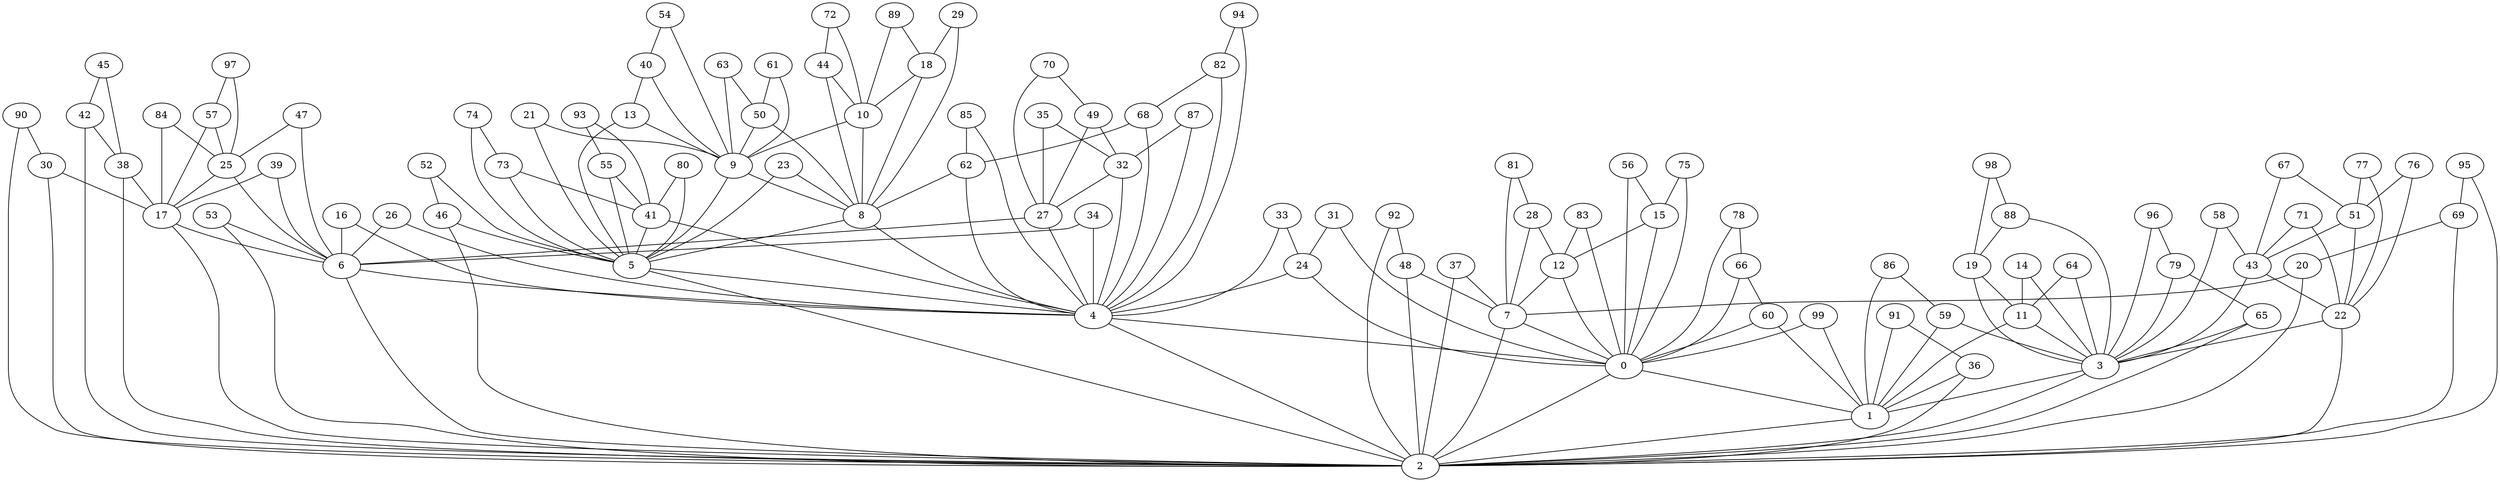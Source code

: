 graph grafoDorogovtsev_100  {
0;
1;
2;
3;
4;
5;
6;
7;
8;
9;
10;
11;
12;
13;
14;
15;
16;
17;
18;
19;
20;
21;
22;
23;
24;
25;
26;
27;
28;
29;
30;
31;
32;
33;
34;
35;
36;
37;
38;
39;
40;
41;
42;
43;
44;
45;
46;
47;
48;
49;
50;
51;
52;
53;
54;
55;
56;
57;
58;
59;
60;
61;
62;
63;
64;
65;
66;
67;
68;
69;
70;
71;
72;
73;
74;
75;
76;
77;
78;
79;
80;
81;
82;
83;
84;
85;
86;
87;
88;
89;
90;
91;
92;
93;
94;
95;
96;
97;
98;
99;
0 -- 1;
0 -- 2;
1 -- 2;
3 -- 1;
3 -- 2;
4 -- 0;
4 -- 2;
5 -- 4;
5 -- 2;
6 -- 4;
6 -- 2;
7 -- 0;
7 -- 2;
8 -- 5;
8 -- 4;
9 -- 8;
9 -- 5;
10 -- 9;
10 -- 8;
11 -- 3;
11 -- 1;
12 -- 7;
12 -- 0;
13 -- 9;
13 -- 5;
14 -- 11;
14 -- 3;
15 -- 12;
15 -- 0;
16 -- 6;
16 -- 4;
17 -- 6;
17 -- 2;
18 -- 10;
18 -- 8;
19 -- 11;
19 -- 3;
20 -- 7;
20 -- 2;
21 -- 9;
21 -- 5;
22 -- 3;
22 -- 2;
23 -- 8;
23 -- 5;
24 -- 4;
24 -- 0;
25 -- 17;
25 -- 6;
26 -- 6;
26 -- 4;
27 -- 6;
27 -- 4;
28 -- 12;
28 -- 7;
29 -- 18;
29 -- 8;
30 -- 17;
30 -- 2;
31 -- 24;
31 -- 0;
32 -- 27;
32 -- 4;
33 -- 24;
33 -- 4;
34 -- 6;
34 -- 4;
35 -- 32;
35 -- 27;
36 -- 1;
36 -- 2;
37 -- 7;
37 -- 2;
38 -- 17;
38 -- 2;
39 -- 17;
39 -- 6;
40 -- 13;
40 -- 9;
41 -- 5;
41 -- 4;
42 -- 38;
42 -- 2;
43 -- 22;
43 -- 3;
44 -- 10;
44 -- 8;
45 -- 42;
45 -- 38;
46 -- 5;
46 -- 2;
47 -- 25;
47 -- 6;
48 -- 7;
48 -- 2;
49 -- 32;
49 -- 27;
50 -- 9;
50 -- 8;
51 -- 43;
51 -- 22;
52 -- 46;
52 -- 5;
53 -- 6;
53 -- 2;
54 -- 40;
54 -- 9;
55 -- 41;
55 -- 5;
56 -- 15;
56 -- 0;
57 -- 25;
57 -- 17;
58 -- 43;
58 -- 3;
59 -- 3;
59 -- 1;
60 -- 0;
60 -- 1;
61 -- 50;
61 -- 9;
62 -- 8;
62 -- 4;
63 -- 50;
63 -- 9;
64 -- 11;
64 -- 3;
65 -- 3;
65 -- 2;
66 -- 60;
66 -- 0;
67 -- 51;
67 -- 43;
68 -- 62;
68 -- 4;
69 -- 20;
69 -- 2;
70 -- 49;
70 -- 27;
71 -- 43;
71 -- 22;
72 -- 44;
72 -- 10;
73 -- 41;
73 -- 5;
74 -- 73;
74 -- 5;
75 -- 15;
75 -- 0;
76 -- 51;
76 -- 22;
77 -- 51;
77 -- 22;
78 -- 66;
78 -- 0;
79 -- 65;
79 -- 3;
80 -- 41;
80 -- 5;
81 -- 28;
81 -- 7;
82 -- 68;
82 -- 4;
83 -- 12;
83 -- 0;
84 -- 25;
84 -- 17;
85 -- 62;
85 -- 4;
86 -- 59;
86 -- 1;
87 -- 32;
87 -- 4;
88 -- 19;
88 -- 3;
89 -- 18;
89 -- 10;
90 -- 30;
90 -- 2;
91 -- 36;
91 -- 1;
92 -- 48;
92 -- 2;
93 -- 55;
93 -- 41;
94 -- 82;
94 -- 4;
95 -- 69;
95 -- 2;
96 -- 79;
96 -- 3;
97 -- 57;
97 -- 25;
98 -- 88;
98 -- 19;
99 -- 0;
99 -- 1;
}